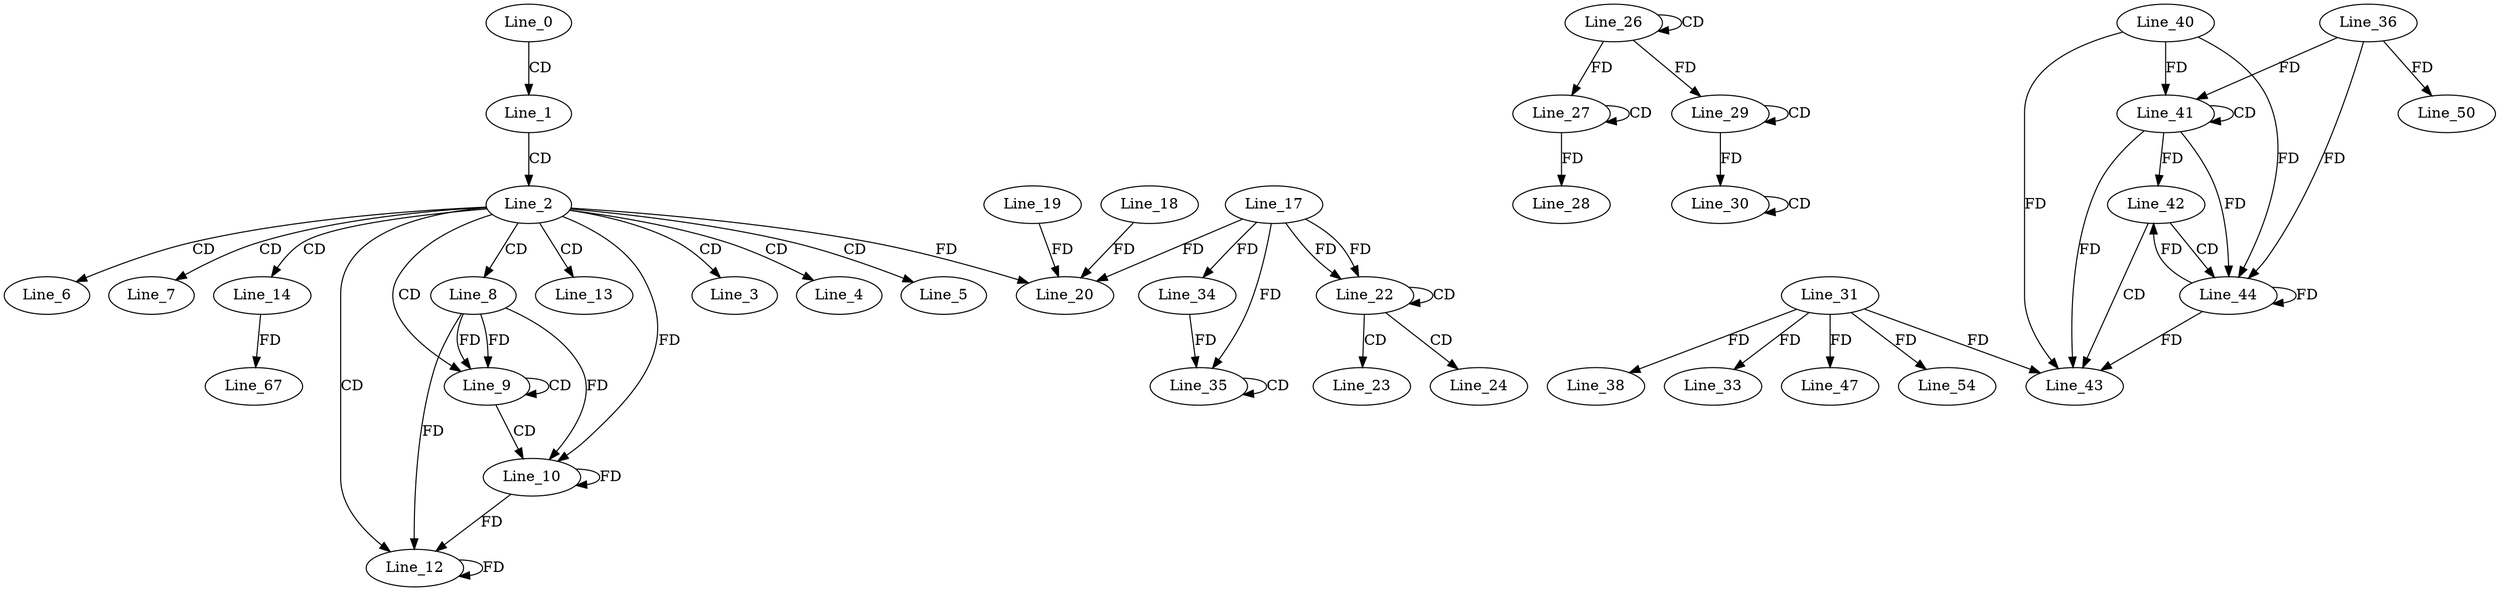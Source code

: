 digraph G {
  Line_0;
  Line_1;
  Line_2;
  Line_3;
  Line_4;
  Line_5;
  Line_5;
  Line_6;
  Line_7;
  Line_8;
  Line_9;
  Line_9;
  Line_10;
  Line_10;
  Line_10;
  Line_12;
  Line_12;
  Line_13;
  Line_14;
  Line_17;
  Line_20;
  Line_19;
  Line_20;
  Line_18;
  Line_22;
  Line_22;
  Line_23;
  Line_24;
  Line_26;
  Line_26;
  Line_27;
  Line_27;
  Line_28;
  Line_29;
  Line_29;
  Line_30;
  Line_30;
  Line_31;
  Line_33;
  Line_34;
  Line_35;
  Line_35;
  Line_34;
  Line_38;
  Line_41;
  Line_41;
  Line_36;
  Line_40;
  Line_42;
  Line_43;
  Line_44;
  Line_44;
  Line_47;
  Line_50;
  Line_54;
  Line_67;
  Line_0 -> Line_1 [ label="CD" ];
  Line_1 -> Line_2 [ label="CD" ];
  Line_2 -> Line_3 [ label="CD" ];
  Line_2 -> Line_4 [ label="CD" ];
  Line_2 -> Line_5 [ label="CD" ];
  Line_2 -> Line_6 [ label="CD" ];
  Line_2 -> Line_7 [ label="CD" ];
  Line_2 -> Line_8 [ label="CD" ];
  Line_2 -> Line_9 [ label="CD" ];
  Line_8 -> Line_9 [ label="FD" ];
  Line_9 -> Line_9 [ label="CD" ];
  Line_8 -> Line_9 [ label="FD" ];
  Line_9 -> Line_10 [ label="CD" ];
  Line_8 -> Line_10 [ label="FD" ];
  Line_10 -> Line_10 [ label="FD" ];
  Line_2 -> Line_10 [ label="FD" ];
  Line_2 -> Line_12 [ label="CD" ];
  Line_8 -> Line_12 [ label="FD" ];
  Line_10 -> Line_12 [ label="FD" ];
  Line_12 -> Line_12 [ label="FD" ];
  Line_2 -> Line_13 [ label="CD" ];
  Line_2 -> Line_14 [ label="CD" ];
  Line_17 -> Line_20 [ label="FD" ];
  Line_19 -> Line_20 [ label="FD" ];
  Line_18 -> Line_20 [ label="FD" ];
  Line_2 -> Line_20 [ label="FD" ];
  Line_17 -> Line_22 [ label="FD" ];
  Line_22 -> Line_22 [ label="CD" ];
  Line_17 -> Line_22 [ label="FD" ];
  Line_22 -> Line_23 [ label="CD" ];
  Line_22 -> Line_24 [ label="CD" ];
  Line_26 -> Line_26 [ label="CD" ];
  Line_27 -> Line_27 [ label="CD" ];
  Line_26 -> Line_27 [ label="FD" ];
  Line_27 -> Line_28 [ label="FD" ];
  Line_29 -> Line_29 [ label="CD" ];
  Line_26 -> Line_29 [ label="FD" ];
  Line_30 -> Line_30 [ label="CD" ];
  Line_29 -> Line_30 [ label="FD" ];
  Line_31 -> Line_33 [ label="FD" ];
  Line_17 -> Line_34 [ label="FD" ];
  Line_35 -> Line_35 [ label="CD" ];
  Line_17 -> Line_35 [ label="FD" ];
  Line_34 -> Line_35 [ label="FD" ];
  Line_31 -> Line_38 [ label="FD" ];
  Line_41 -> Line_41 [ label="CD" ];
  Line_36 -> Line_41 [ label="FD" ];
  Line_40 -> Line_41 [ label="FD" ];
  Line_41 -> Line_42 [ label="FD" ];
  Line_42 -> Line_43 [ label="CD" ];
  Line_31 -> Line_43 [ label="FD" ];
  Line_40 -> Line_43 [ label="FD" ];
  Line_41 -> Line_43 [ label="FD" ];
  Line_42 -> Line_44 [ label="CD" ];
  Line_44 -> Line_44 [ label="FD" ];
  Line_41 -> Line_44 [ label="FD" ];
  Line_36 -> Line_44 [ label="FD" ];
  Line_40 -> Line_44 [ label="FD" ];
  Line_31 -> Line_47 [ label="FD" ];
  Line_36 -> Line_50 [ label="FD" ];
  Line_31 -> Line_54 [ label="FD" ];
  Line_14 -> Line_67 [ label="FD" ];
  Line_44 -> Line_42 [ label="FD" ];
  Line_44 -> Line_43 [ label="FD" ];
}
